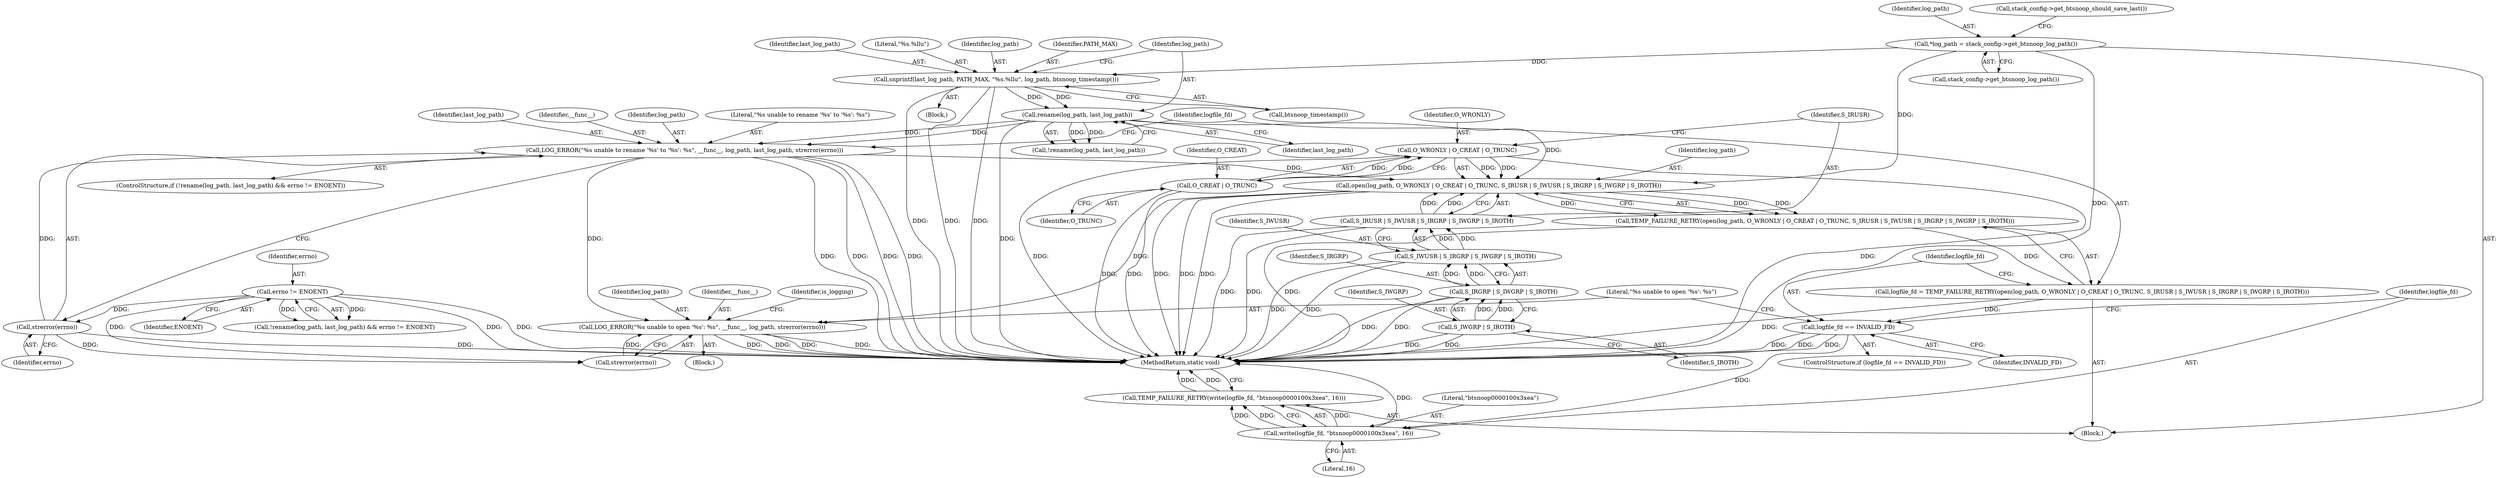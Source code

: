 digraph "0_Android_472271b153c5dc53c28beac55480a8d8434b2d5c_50@API" {
"1000155" [label="(Call,open(log_path, O_WRONLY | O_CREAT | O_TRUNC, S_IRUSR | S_IWUSR | S_IRGRP | S_IWGRP | S_IROTH))"];
"1000139" [label="(Call,rename(log_path, last_log_path))"];
"1000130" [label="(Call,snprintf(last_log_path, PATH_MAX, \"%s.%llu\", log_path, btsnoop_timestamp()))"];
"1000123" [label="(Call,*log_path = stack_config->get_btsnoop_log_path())"];
"1000145" [label="(Call,LOG_ERROR(\"%s unable to rename '%s' to '%s': %s\", __func__, log_path, last_log_path, strerror(errno)))"];
"1000150" [label="(Call,strerror(errno))"];
"1000142" [label="(Call,errno != ENOENT)"];
"1000157" [label="(Call,O_WRONLY | O_CREAT | O_TRUNC)"];
"1000159" [label="(Call,O_CREAT | O_TRUNC)"];
"1000162" [label="(Call,S_IRUSR | S_IWUSR | S_IRGRP | S_IWGRP | S_IROTH)"];
"1000164" [label="(Call,S_IWUSR | S_IRGRP | S_IWGRP | S_IROTH)"];
"1000166" [label="(Call,S_IRGRP | S_IWGRP | S_IROTH)"];
"1000168" [label="(Call,S_IWGRP | S_IROTH)"];
"1000154" [label="(Call,TEMP_FAILURE_RETRY(open(log_path, O_WRONLY | O_CREAT | O_TRUNC, S_IRUSR | S_IWUSR | S_IRGRP | S_IWGRP | S_IROTH)))"];
"1000152" [label="(Call,logfile_fd = TEMP_FAILURE_RETRY(open(log_path, O_WRONLY | O_CREAT | O_TRUNC, S_IRUSR | S_IWUSR | S_IRGRP | S_IWGRP | S_IROTH)))"];
"1000172" [label="(Call,logfile_fd == INVALID_FD)"];
"1000187" [label="(Call,write(logfile_fd, \"btsnoop\0\0\0\0\1\0\0\x3\xea\", 16))"];
"1000186" [label="(Call,TEMP_FAILURE_RETRY(write(logfile_fd, \"btsnoop\0\0\0\0\1\0\0\x3\xea\", 16)))"];
"1000176" [label="(Call,LOG_ERROR(\"%s unable to open '%s': %s\", __func__, log_path, strerror(errno)))"];
"1000189" [label="(Literal,\"btsnoop\0\0\0\0\1\0\0\x3\xea\")"];
"1000161" [label="(Identifier,O_TRUNC)"];
"1000125" [label="(Call,stack_config->get_btsnoop_log_path())"];
"1000178" [label="(Identifier,__func__)"];
"1000157" [label="(Call,O_WRONLY | O_CREAT | O_TRUNC)"];
"1000171" [label="(ControlStructure,if (logfile_fd == INVALID_FD))"];
"1000143" [label="(Identifier,errno)"];
"1000131" [label="(Identifier,last_log_path)"];
"1000136" [label="(ControlStructure,if (!rename(log_path, last_log_path) && errno != ENOENT))"];
"1000163" [label="(Identifier,S_IRUSR)"];
"1000160" [label="(Identifier,O_CREAT)"];
"1000186" [label="(Call,TEMP_FAILURE_RETRY(write(logfile_fd, \"btsnoop\0\0\0\0\1\0\0\x3\xea\", 16)))"];
"1000150" [label="(Call,strerror(errno))"];
"1000169" [label="(Identifier,S_IWGRP)"];
"1000164" [label="(Call,S_IWUSR | S_IRGRP | S_IWGRP | S_IROTH)"];
"1000152" [label="(Call,logfile_fd = TEMP_FAILURE_RETRY(open(log_path, O_WRONLY | O_CREAT | O_TRUNC, S_IRUSR | S_IWUSR | S_IRGRP | S_IWGRP | S_IROTH)))"];
"1000128" [label="(Block,)"];
"1000170" [label="(Identifier,S_IROTH)"];
"1000166" [label="(Call,S_IRGRP | S_IWGRP | S_IROTH)"];
"1000133" [label="(Literal,\"%s.%llu\")"];
"1000134" [label="(Identifier,log_path)"];
"1000156" [label="(Identifier,log_path)"];
"1000180" [label="(Call,strerror(errno))"];
"1000187" [label="(Call,write(logfile_fd, \"btsnoop\0\0\0\0\1\0\0\x3\xea\", 16))"];
"1000142" [label="(Call,errno != ENOENT)"];
"1000123" [label="(Call,*log_path = stack_config->get_btsnoop_log_path())"];
"1000153" [label="(Identifier,logfile_fd)"];
"1000144" [label="(Identifier,ENOENT)"];
"1000165" [label="(Identifier,S_IWUSR)"];
"1000174" [label="(Identifier,INVALID_FD)"];
"1000147" [label="(Identifier,__func__)"];
"1000141" [label="(Identifier,last_log_path)"];
"1000135" [label="(Call,btsnoop_timestamp())"];
"1000188" [label="(Identifier,logfile_fd)"];
"1000148" [label="(Identifier,log_path)"];
"1000172" [label="(Call,logfile_fd == INVALID_FD)"];
"1000183" [label="(Identifier,is_logging)"];
"1000179" [label="(Identifier,log_path)"];
"1000173" [label="(Identifier,logfile_fd)"];
"1000167" [label="(Identifier,S_IRGRP)"];
"1000137" [label="(Call,!rename(log_path, last_log_path) && errno != ENOENT)"];
"1000155" [label="(Call,open(log_path, O_WRONLY | O_CREAT | O_TRUNC, S_IRUSR | S_IWUSR | S_IRGRP | S_IWGRP | S_IROTH))"];
"1000203" [label="(MethodReturn,static void)"];
"1000159" [label="(Call,O_CREAT | O_TRUNC)"];
"1000162" [label="(Call,S_IRUSR | S_IWUSR | S_IRGRP | S_IWGRP | S_IROTH)"];
"1000176" [label="(Call,LOG_ERROR(\"%s unable to open '%s': %s\", __func__, log_path, strerror(errno)))"];
"1000120" [label="(Block,)"];
"1000124" [label="(Identifier,log_path)"];
"1000190" [label="(Literal,16)"];
"1000140" [label="(Identifier,log_path)"];
"1000158" [label="(Identifier,O_WRONLY)"];
"1000168" [label="(Call,S_IWGRP | S_IROTH)"];
"1000154" [label="(Call,TEMP_FAILURE_RETRY(open(log_path, O_WRONLY | O_CREAT | O_TRUNC, S_IRUSR | S_IWUSR | S_IRGRP | S_IWGRP | S_IROTH)))"];
"1000138" [label="(Call,!rename(log_path, last_log_path))"];
"1000146" [label="(Literal,\"%s unable to rename '%s' to '%s': %s\")"];
"1000175" [label="(Block,)"];
"1000149" [label="(Identifier,last_log_path)"];
"1000151" [label="(Identifier,errno)"];
"1000139" [label="(Call,rename(log_path, last_log_path))"];
"1000127" [label="(Call,stack_config->get_btsnoop_should_save_last())"];
"1000177" [label="(Literal,\"%s unable to open '%s': %s\")"];
"1000130" [label="(Call,snprintf(last_log_path, PATH_MAX, \"%s.%llu\", log_path, btsnoop_timestamp()))"];
"1000132" [label="(Identifier,PATH_MAX)"];
"1000145" [label="(Call,LOG_ERROR(\"%s unable to rename '%s' to '%s': %s\", __func__, log_path, last_log_path, strerror(errno)))"];
"1000155" -> "1000154"  [label="AST: "];
"1000155" -> "1000162"  [label="CFG: "];
"1000156" -> "1000155"  [label="AST: "];
"1000157" -> "1000155"  [label="AST: "];
"1000162" -> "1000155"  [label="AST: "];
"1000154" -> "1000155"  [label="CFG: "];
"1000155" -> "1000203"  [label="DDG: "];
"1000155" -> "1000203"  [label="DDG: "];
"1000155" -> "1000203"  [label="DDG: "];
"1000155" -> "1000154"  [label="DDG: "];
"1000155" -> "1000154"  [label="DDG: "];
"1000155" -> "1000154"  [label="DDG: "];
"1000139" -> "1000155"  [label="DDG: "];
"1000145" -> "1000155"  [label="DDG: "];
"1000123" -> "1000155"  [label="DDG: "];
"1000157" -> "1000155"  [label="DDG: "];
"1000157" -> "1000155"  [label="DDG: "];
"1000162" -> "1000155"  [label="DDG: "];
"1000162" -> "1000155"  [label="DDG: "];
"1000155" -> "1000176"  [label="DDG: "];
"1000139" -> "1000138"  [label="AST: "];
"1000139" -> "1000141"  [label="CFG: "];
"1000140" -> "1000139"  [label="AST: "];
"1000141" -> "1000139"  [label="AST: "];
"1000138" -> "1000139"  [label="CFG: "];
"1000139" -> "1000203"  [label="DDG: "];
"1000139" -> "1000138"  [label="DDG: "];
"1000139" -> "1000138"  [label="DDG: "];
"1000130" -> "1000139"  [label="DDG: "];
"1000130" -> "1000139"  [label="DDG: "];
"1000139" -> "1000145"  [label="DDG: "];
"1000139" -> "1000145"  [label="DDG: "];
"1000130" -> "1000128"  [label="AST: "];
"1000130" -> "1000135"  [label="CFG: "];
"1000131" -> "1000130"  [label="AST: "];
"1000132" -> "1000130"  [label="AST: "];
"1000133" -> "1000130"  [label="AST: "];
"1000134" -> "1000130"  [label="AST: "];
"1000135" -> "1000130"  [label="AST: "];
"1000140" -> "1000130"  [label="CFG: "];
"1000130" -> "1000203"  [label="DDG: "];
"1000130" -> "1000203"  [label="DDG: "];
"1000130" -> "1000203"  [label="DDG: "];
"1000123" -> "1000130"  [label="DDG: "];
"1000123" -> "1000120"  [label="AST: "];
"1000123" -> "1000125"  [label="CFG: "];
"1000124" -> "1000123"  [label="AST: "];
"1000125" -> "1000123"  [label="AST: "];
"1000127" -> "1000123"  [label="CFG: "];
"1000123" -> "1000203"  [label="DDG: "];
"1000145" -> "1000136"  [label="AST: "];
"1000145" -> "1000150"  [label="CFG: "];
"1000146" -> "1000145"  [label="AST: "];
"1000147" -> "1000145"  [label="AST: "];
"1000148" -> "1000145"  [label="AST: "];
"1000149" -> "1000145"  [label="AST: "];
"1000150" -> "1000145"  [label="AST: "];
"1000153" -> "1000145"  [label="CFG: "];
"1000145" -> "1000203"  [label="DDG: "];
"1000145" -> "1000203"  [label="DDG: "];
"1000145" -> "1000203"  [label="DDG: "];
"1000145" -> "1000203"  [label="DDG: "];
"1000150" -> "1000145"  [label="DDG: "];
"1000145" -> "1000176"  [label="DDG: "];
"1000150" -> "1000151"  [label="CFG: "];
"1000151" -> "1000150"  [label="AST: "];
"1000150" -> "1000203"  [label="DDG: "];
"1000142" -> "1000150"  [label="DDG: "];
"1000150" -> "1000180"  [label="DDG: "];
"1000142" -> "1000137"  [label="AST: "];
"1000142" -> "1000144"  [label="CFG: "];
"1000143" -> "1000142"  [label="AST: "];
"1000144" -> "1000142"  [label="AST: "];
"1000137" -> "1000142"  [label="CFG: "];
"1000142" -> "1000203"  [label="DDG: "];
"1000142" -> "1000203"  [label="DDG: "];
"1000142" -> "1000137"  [label="DDG: "];
"1000142" -> "1000137"  [label="DDG: "];
"1000142" -> "1000180"  [label="DDG: "];
"1000157" -> "1000159"  [label="CFG: "];
"1000158" -> "1000157"  [label="AST: "];
"1000159" -> "1000157"  [label="AST: "];
"1000163" -> "1000157"  [label="CFG: "];
"1000157" -> "1000203"  [label="DDG: "];
"1000157" -> "1000203"  [label="DDG: "];
"1000159" -> "1000157"  [label="DDG: "];
"1000159" -> "1000157"  [label="DDG: "];
"1000159" -> "1000161"  [label="CFG: "];
"1000160" -> "1000159"  [label="AST: "];
"1000161" -> "1000159"  [label="AST: "];
"1000159" -> "1000203"  [label="DDG: "];
"1000159" -> "1000203"  [label="DDG: "];
"1000162" -> "1000164"  [label="CFG: "];
"1000163" -> "1000162"  [label="AST: "];
"1000164" -> "1000162"  [label="AST: "];
"1000162" -> "1000203"  [label="DDG: "];
"1000162" -> "1000203"  [label="DDG: "];
"1000164" -> "1000162"  [label="DDG: "];
"1000164" -> "1000162"  [label="DDG: "];
"1000164" -> "1000166"  [label="CFG: "];
"1000165" -> "1000164"  [label="AST: "];
"1000166" -> "1000164"  [label="AST: "];
"1000164" -> "1000203"  [label="DDG: "];
"1000164" -> "1000203"  [label="DDG: "];
"1000166" -> "1000164"  [label="DDG: "];
"1000166" -> "1000164"  [label="DDG: "];
"1000166" -> "1000168"  [label="CFG: "];
"1000167" -> "1000166"  [label="AST: "];
"1000168" -> "1000166"  [label="AST: "];
"1000166" -> "1000203"  [label="DDG: "];
"1000166" -> "1000203"  [label="DDG: "];
"1000168" -> "1000166"  [label="DDG: "];
"1000168" -> "1000166"  [label="DDG: "];
"1000168" -> "1000170"  [label="CFG: "];
"1000169" -> "1000168"  [label="AST: "];
"1000170" -> "1000168"  [label="AST: "];
"1000168" -> "1000203"  [label="DDG: "];
"1000168" -> "1000203"  [label="DDG: "];
"1000154" -> "1000152"  [label="AST: "];
"1000152" -> "1000154"  [label="CFG: "];
"1000154" -> "1000203"  [label="DDG: "];
"1000154" -> "1000152"  [label="DDG: "];
"1000152" -> "1000120"  [label="AST: "];
"1000153" -> "1000152"  [label="AST: "];
"1000173" -> "1000152"  [label="CFG: "];
"1000152" -> "1000203"  [label="DDG: "];
"1000152" -> "1000172"  [label="DDG: "];
"1000172" -> "1000171"  [label="AST: "];
"1000172" -> "1000174"  [label="CFG: "];
"1000173" -> "1000172"  [label="AST: "];
"1000174" -> "1000172"  [label="AST: "];
"1000177" -> "1000172"  [label="CFG: "];
"1000188" -> "1000172"  [label="CFG: "];
"1000172" -> "1000203"  [label="DDG: "];
"1000172" -> "1000203"  [label="DDG: "];
"1000172" -> "1000203"  [label="DDG: "];
"1000172" -> "1000187"  [label="DDG: "];
"1000187" -> "1000186"  [label="AST: "];
"1000187" -> "1000190"  [label="CFG: "];
"1000188" -> "1000187"  [label="AST: "];
"1000189" -> "1000187"  [label="AST: "];
"1000190" -> "1000187"  [label="AST: "];
"1000186" -> "1000187"  [label="CFG: "];
"1000187" -> "1000203"  [label="DDG: "];
"1000187" -> "1000186"  [label="DDG: "];
"1000187" -> "1000186"  [label="DDG: "];
"1000187" -> "1000186"  [label="DDG: "];
"1000186" -> "1000120"  [label="AST: "];
"1000203" -> "1000186"  [label="CFG: "];
"1000186" -> "1000203"  [label="DDG: "];
"1000186" -> "1000203"  [label="DDG: "];
"1000176" -> "1000175"  [label="AST: "];
"1000176" -> "1000180"  [label="CFG: "];
"1000177" -> "1000176"  [label="AST: "];
"1000178" -> "1000176"  [label="AST: "];
"1000179" -> "1000176"  [label="AST: "];
"1000180" -> "1000176"  [label="AST: "];
"1000183" -> "1000176"  [label="CFG: "];
"1000176" -> "1000203"  [label="DDG: "];
"1000176" -> "1000203"  [label="DDG: "];
"1000176" -> "1000203"  [label="DDG: "];
"1000176" -> "1000203"  [label="DDG: "];
"1000180" -> "1000176"  [label="DDG: "];
}
